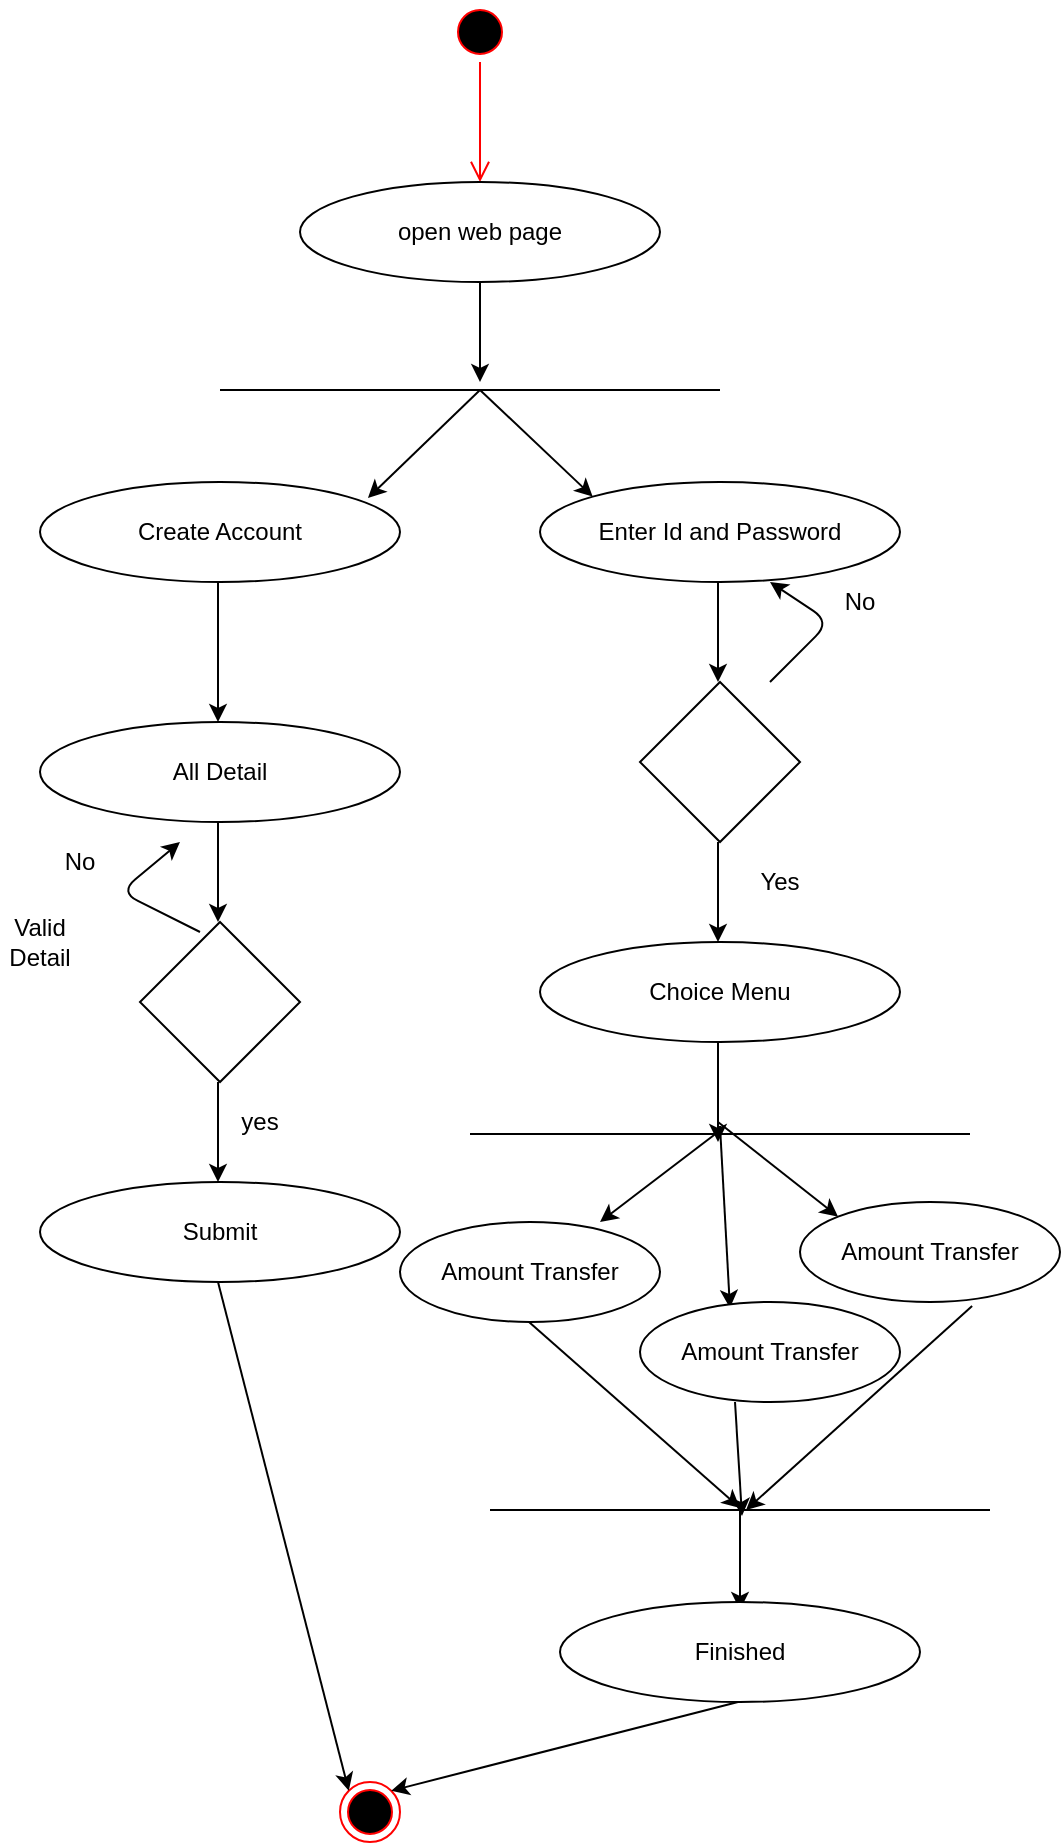 <mxfile version="10.5.4" type="device"><diagram id="I5FDzkh-r20C_e_g6SVX" name="Page-1"><mxGraphModel dx="1010" dy="577" grid="1" gridSize="10" guides="1" tooltips="1" connect="1" arrows="1" fold="1" page="1" pageScale="1" pageWidth="850" pageHeight="1100" math="0" shadow="0"><root><mxCell id="0"/><mxCell id="1" parent="0"/><mxCell id="7hc6ijEz8ROtVU-AyGUj-1" value="" style="ellipse;html=1;shape=startState;fillColor=#000000;strokeColor=#ff0000;" vertex="1" parent="1"><mxGeometry x="395" y="30" width="30" height="30" as="geometry"/></mxCell><mxCell id="7hc6ijEz8ROtVU-AyGUj-2" value="" style="edgeStyle=orthogonalEdgeStyle;html=1;verticalAlign=bottom;endArrow=open;endSize=8;strokeColor=#ff0000;" edge="1" source="7hc6ijEz8ROtVU-AyGUj-1" parent="1"><mxGeometry relative="1" as="geometry"><mxPoint x="410" y="120" as="targetPoint"/></mxGeometry></mxCell><mxCell id="7hc6ijEz8ROtVU-AyGUj-3" value="open web page" style="ellipse;whiteSpace=wrap;html=1;" vertex="1" parent="1"><mxGeometry x="320" y="120" width="180" height="50" as="geometry"/></mxCell><mxCell id="7hc6ijEz8ROtVU-AyGUj-4" value="" style="endArrow=classic;html=1;" edge="1" parent="1"><mxGeometry width="50" height="50" relative="1" as="geometry"><mxPoint x="410" y="170" as="sourcePoint"/><mxPoint x="410" y="220" as="targetPoint"/></mxGeometry></mxCell><mxCell id="7hc6ijEz8ROtVU-AyGUj-5" value="" style="line;strokeWidth=1;fillColor=none;align=left;verticalAlign=middle;spacingTop=-1;spacingLeft=3;spacingRight=3;rotatable=0;labelPosition=right;points=[];portConstraint=eastwest;" vertex="1" parent="1"><mxGeometry x="280" y="220" width="250" height="8" as="geometry"/></mxCell><mxCell id="7hc6ijEz8ROtVU-AyGUj-6" value="" style="endArrow=classic;html=1;entryX=0.911;entryY=0.16;entryDx=0;entryDy=0;entryPerimeter=0;" edge="1" parent="1" target="7hc6ijEz8ROtVU-AyGUj-8"><mxGeometry width="50" height="50" relative="1" as="geometry"><mxPoint x="410" y="224" as="sourcePoint"/><mxPoint x="360" y="274" as="targetPoint"/></mxGeometry></mxCell><mxCell id="7hc6ijEz8ROtVU-AyGUj-7" value="" style="endArrow=classic;html=1;entryX=0;entryY=0;entryDx=0;entryDy=0;" edge="1" parent="1" target="7hc6ijEz8ROtVU-AyGUj-9"><mxGeometry width="50" height="50" relative="1" as="geometry"><mxPoint x="410" y="224" as="sourcePoint"/><mxPoint x="460" y="274" as="targetPoint"/></mxGeometry></mxCell><mxCell id="7hc6ijEz8ROtVU-AyGUj-8" value="Create Account" style="ellipse;whiteSpace=wrap;html=1;" vertex="1" parent="1"><mxGeometry x="190" y="270" width="180" height="50" as="geometry"/></mxCell><mxCell id="7hc6ijEz8ROtVU-AyGUj-9" value="Enter Id and Password" style="ellipse;whiteSpace=wrap;html=1;" vertex="1" parent="1"><mxGeometry x="440" y="270" width="180" height="50" as="geometry"/></mxCell><mxCell id="7hc6ijEz8ROtVU-AyGUj-10" value="" style="endArrow=classic;html=1;" edge="1" parent="1"><mxGeometry width="50" height="50" relative="1" as="geometry"><mxPoint x="529" y="320" as="sourcePoint"/><mxPoint x="529" y="370" as="targetPoint"/></mxGeometry></mxCell><mxCell id="7hc6ijEz8ROtVU-AyGUj-11" value="" style="rhombus;whiteSpace=wrap;html=1;" vertex="1" parent="1"><mxGeometry x="490" y="370" width="80" height="80" as="geometry"/></mxCell><mxCell id="7hc6ijEz8ROtVU-AyGUj-12" value="" style="endArrow=classic;html=1;" edge="1" parent="1"><mxGeometry width="50" height="50" relative="1" as="geometry"><mxPoint x="529" y="450" as="sourcePoint"/><mxPoint x="529" y="500" as="targetPoint"/></mxGeometry></mxCell><mxCell id="7hc6ijEz8ROtVU-AyGUj-13" value="" style="endArrow=classic;html=1;" edge="1" parent="1"><mxGeometry width="50" height="50" relative="1" as="geometry"><mxPoint x="555" y="370" as="sourcePoint"/><mxPoint x="555" y="320" as="targetPoint"/><Array as="points"><mxPoint x="585" y="340"/></Array></mxGeometry></mxCell><mxCell id="7hc6ijEz8ROtVU-AyGUj-14" value="No" style="text;html=1;strokeColor=none;fillColor=none;align=center;verticalAlign=middle;whiteSpace=wrap;rounded=0;" vertex="1" parent="1"><mxGeometry x="580" y="320" width="40" height="20" as="geometry"/></mxCell><mxCell id="7hc6ijEz8ROtVU-AyGUj-15" value="Yes" style="text;html=1;strokeColor=none;fillColor=none;align=center;verticalAlign=middle;whiteSpace=wrap;rounded=0;" vertex="1" parent="1"><mxGeometry x="540" y="460" width="40" height="20" as="geometry"/></mxCell><mxCell id="7hc6ijEz8ROtVU-AyGUj-16" value="Choice Menu" style="ellipse;whiteSpace=wrap;html=1;" vertex="1" parent="1"><mxGeometry x="440" y="500" width="180" height="50" as="geometry"/></mxCell><mxCell id="7hc6ijEz8ROtVU-AyGUj-17" value="" style="endArrow=classic;html=1;" edge="1" parent="1"><mxGeometry width="50" height="50" relative="1" as="geometry"><mxPoint x="279" y="320" as="sourcePoint"/><mxPoint x="279" y="390" as="targetPoint"/></mxGeometry></mxCell><mxCell id="7hc6ijEz8ROtVU-AyGUj-18" value="All Detail" style="ellipse;whiteSpace=wrap;html=1;" vertex="1" parent="1"><mxGeometry x="190" y="390" width="180" height="50" as="geometry"/></mxCell><mxCell id="7hc6ijEz8ROtVU-AyGUj-19" value="" style="endArrow=classic;html=1;" edge="1" parent="1"><mxGeometry width="50" height="50" relative="1" as="geometry"><mxPoint x="279" y="440" as="sourcePoint"/><mxPoint x="279" y="490" as="targetPoint"/></mxGeometry></mxCell><mxCell id="7hc6ijEz8ROtVU-AyGUj-20" value="" style="rhombus;whiteSpace=wrap;html=1;" vertex="1" parent="1"><mxGeometry x="240" y="490" width="80" height="80" as="geometry"/></mxCell><mxCell id="7hc6ijEz8ROtVU-AyGUj-25" value="" style="endArrow=classic;html=1;" edge="1" parent="1"><mxGeometry width="50" height="50" relative="1" as="geometry"><mxPoint x="270" y="495" as="sourcePoint"/><mxPoint x="260" y="450" as="targetPoint"/><Array as="points"><mxPoint x="230" y="475"/></Array></mxGeometry></mxCell><mxCell id="7hc6ijEz8ROtVU-AyGUj-26" value="No" style="text;html=1;strokeColor=none;fillColor=none;align=center;verticalAlign=middle;whiteSpace=wrap;rounded=0;" vertex="1" parent="1"><mxGeometry x="190" y="450" width="40" height="20" as="geometry"/></mxCell><mxCell id="7hc6ijEz8ROtVU-AyGUj-27" value="Valid Detail" style="text;html=1;strokeColor=none;fillColor=none;align=center;verticalAlign=middle;whiteSpace=wrap;rounded=0;" vertex="1" parent="1"><mxGeometry x="170" y="490" width="40" height="20" as="geometry"/></mxCell><mxCell id="7hc6ijEz8ROtVU-AyGUj-28" value="" style="endArrow=classic;html=1;" edge="1" parent="1"><mxGeometry width="50" height="50" relative="1" as="geometry"><mxPoint x="279" y="570" as="sourcePoint"/><mxPoint x="279" y="620" as="targetPoint"/></mxGeometry></mxCell><mxCell id="7hc6ijEz8ROtVU-AyGUj-29" value="yes" style="text;html=1;strokeColor=none;fillColor=none;align=center;verticalAlign=middle;whiteSpace=wrap;rounded=0;" vertex="1" parent="1"><mxGeometry x="280" y="580" width="40" height="20" as="geometry"/></mxCell><mxCell id="7hc6ijEz8ROtVU-AyGUj-30" value="Submit" style="ellipse;whiteSpace=wrap;html=1;" vertex="1" parent="1"><mxGeometry x="190" y="620" width="180" height="50" as="geometry"/></mxCell><mxCell id="7hc6ijEz8ROtVU-AyGUj-31" value="" style="line;strokeWidth=1;fillColor=none;align=left;verticalAlign=middle;spacingTop=-1;spacingLeft=3;spacingRight=3;rotatable=0;labelPosition=right;points=[];portConstraint=eastwest;" vertex="1" parent="1"><mxGeometry x="405" y="592" width="250" height="8" as="geometry"/></mxCell><mxCell id="7hc6ijEz8ROtVU-AyGUj-32" value="" style="endArrow=classic;html=1;" edge="1" parent="1"><mxGeometry width="50" height="50" relative="1" as="geometry"><mxPoint x="529" y="550" as="sourcePoint"/><mxPoint x="529" y="600" as="targetPoint"/></mxGeometry></mxCell><mxCell id="7hc6ijEz8ROtVU-AyGUj-33" value="" style="endArrow=classic;html=1;" edge="1" parent="1"><mxGeometry width="50" height="50" relative="1" as="geometry"><mxPoint x="529" y="595" as="sourcePoint"/><mxPoint x="470" y="640" as="targetPoint"/></mxGeometry></mxCell><mxCell id="7hc6ijEz8ROtVU-AyGUj-34" value="Amount Transfer" style="ellipse;whiteSpace=wrap;html=1;" vertex="1" parent="1"><mxGeometry x="370" y="640" width="130" height="50" as="geometry"/></mxCell><mxCell id="7hc6ijEz8ROtVU-AyGUj-36" value="" style="endArrow=classic;html=1;entryX=0.346;entryY=0.06;entryDx=0;entryDy=0;entryPerimeter=0;" edge="1" parent="1" target="7hc6ijEz8ROtVU-AyGUj-37"><mxGeometry width="50" height="50" relative="1" as="geometry"><mxPoint x="530" y="592" as="sourcePoint"/><mxPoint x="550" y="642" as="targetPoint"/></mxGeometry></mxCell><mxCell id="7hc6ijEz8ROtVU-AyGUj-37" value="Amount Transfer" style="ellipse;whiteSpace=wrap;html=1;" vertex="1" parent="1"><mxGeometry x="490" y="680" width="130" height="50" as="geometry"/></mxCell><mxCell id="7hc6ijEz8ROtVU-AyGUj-40" value="Amount Transfer" style="ellipse;whiteSpace=wrap;html=1;" vertex="1" parent="1"><mxGeometry x="570" y="630" width="130" height="50" as="geometry"/></mxCell><mxCell id="7hc6ijEz8ROtVU-AyGUj-41" value="" style="endArrow=classic;html=1;entryX=0;entryY=0;entryDx=0;entryDy=0;" edge="1" parent="1" target="7hc6ijEz8ROtVU-AyGUj-40"><mxGeometry width="50" height="50" relative="1" as="geometry"><mxPoint x="529" y="590" as="sourcePoint"/><mxPoint x="529" y="640" as="targetPoint"/></mxGeometry></mxCell><mxCell id="7hc6ijEz8ROtVU-AyGUj-42" value="" style="line;strokeWidth=1;fillColor=none;align=left;verticalAlign=middle;spacingTop=-1;spacingLeft=3;spacingRight=3;rotatable=0;labelPosition=right;points=[];portConstraint=eastwest;" vertex="1" parent="1"><mxGeometry x="415" y="780" width="250" height="8" as="geometry"/></mxCell><mxCell id="7hc6ijEz8ROtVU-AyGUj-43" value="" style="endArrow=classic;html=1;entryX=0.5;entryY=0.375;entryDx=0;entryDy=0;entryPerimeter=0;" edge="1" parent="1" target="7hc6ijEz8ROtVU-AyGUj-42"><mxGeometry width="50" height="50" relative="1" as="geometry"><mxPoint x="434.5" y="690" as="sourcePoint"/><mxPoint x="434.5" y="740" as="targetPoint"/></mxGeometry></mxCell><mxCell id="7hc6ijEz8ROtVU-AyGUj-44" value="" style="endArrow=classic;html=1;entryX=0.504;entryY=0.875;entryDx=0;entryDy=0;entryPerimeter=0;" edge="1" parent="1" target="7hc6ijEz8ROtVU-AyGUj-42"><mxGeometry width="50" height="50" relative="1" as="geometry"><mxPoint x="537.5" y="730" as="sourcePoint"/><mxPoint x="542.5" y="821" as="targetPoint"/></mxGeometry></mxCell><mxCell id="7hc6ijEz8ROtVU-AyGUj-45" value="" style="endArrow=classic;html=1;entryX=0.512;entryY=0.5;entryDx=0;entryDy=0;entryPerimeter=0;exitX=0.662;exitY=1.04;exitDx=0;exitDy=0;exitPerimeter=0;" edge="1" parent="1" source="7hc6ijEz8ROtVU-AyGUj-40" target="7hc6ijEz8ROtVU-AyGUj-42"><mxGeometry width="50" height="50" relative="1" as="geometry"><mxPoint x="632.5" y="680" as="sourcePoint"/><mxPoint x="637.5" y="771" as="targetPoint"/></mxGeometry></mxCell><mxCell id="7hc6ijEz8ROtVU-AyGUj-46" value="" style="endArrow=classic;html=1;" edge="1" parent="1"><mxGeometry width="50" height="50" relative="1" as="geometry"><mxPoint x="540" y="784" as="sourcePoint"/><mxPoint x="540" y="834" as="targetPoint"/></mxGeometry></mxCell><mxCell id="7hc6ijEz8ROtVU-AyGUj-47" value="Finished" style="ellipse;whiteSpace=wrap;html=1;" vertex="1" parent="1"><mxGeometry x="450" y="830" width="180" height="50" as="geometry"/></mxCell><mxCell id="7hc6ijEz8ROtVU-AyGUj-48" value="" style="ellipse;html=1;shape=endState;fillColor=#000000;strokeColor=#ff0000;" vertex="1" parent="1"><mxGeometry x="340" y="920" width="30" height="30" as="geometry"/></mxCell><mxCell id="7hc6ijEz8ROtVU-AyGUj-49" value="" style="endArrow=classic;html=1;entryX=0;entryY=0;entryDx=0;entryDy=0;" edge="1" parent="1" target="7hc6ijEz8ROtVU-AyGUj-48"><mxGeometry width="50" height="50" relative="1" as="geometry"><mxPoint x="279" y="670" as="sourcePoint"/><mxPoint x="279" y="720" as="targetPoint"/></mxGeometry></mxCell><mxCell id="7hc6ijEz8ROtVU-AyGUj-50" value="" style="endArrow=classic;html=1;entryX=1;entryY=0;entryDx=0;entryDy=0;" edge="1" parent="1" target="7hc6ijEz8ROtVU-AyGUj-48"><mxGeometry width="50" height="50" relative="1" as="geometry"><mxPoint x="539" y="880" as="sourcePoint"/><mxPoint x="539" y="930" as="targetPoint"/></mxGeometry></mxCell></root></mxGraphModel></diagram></mxfile>